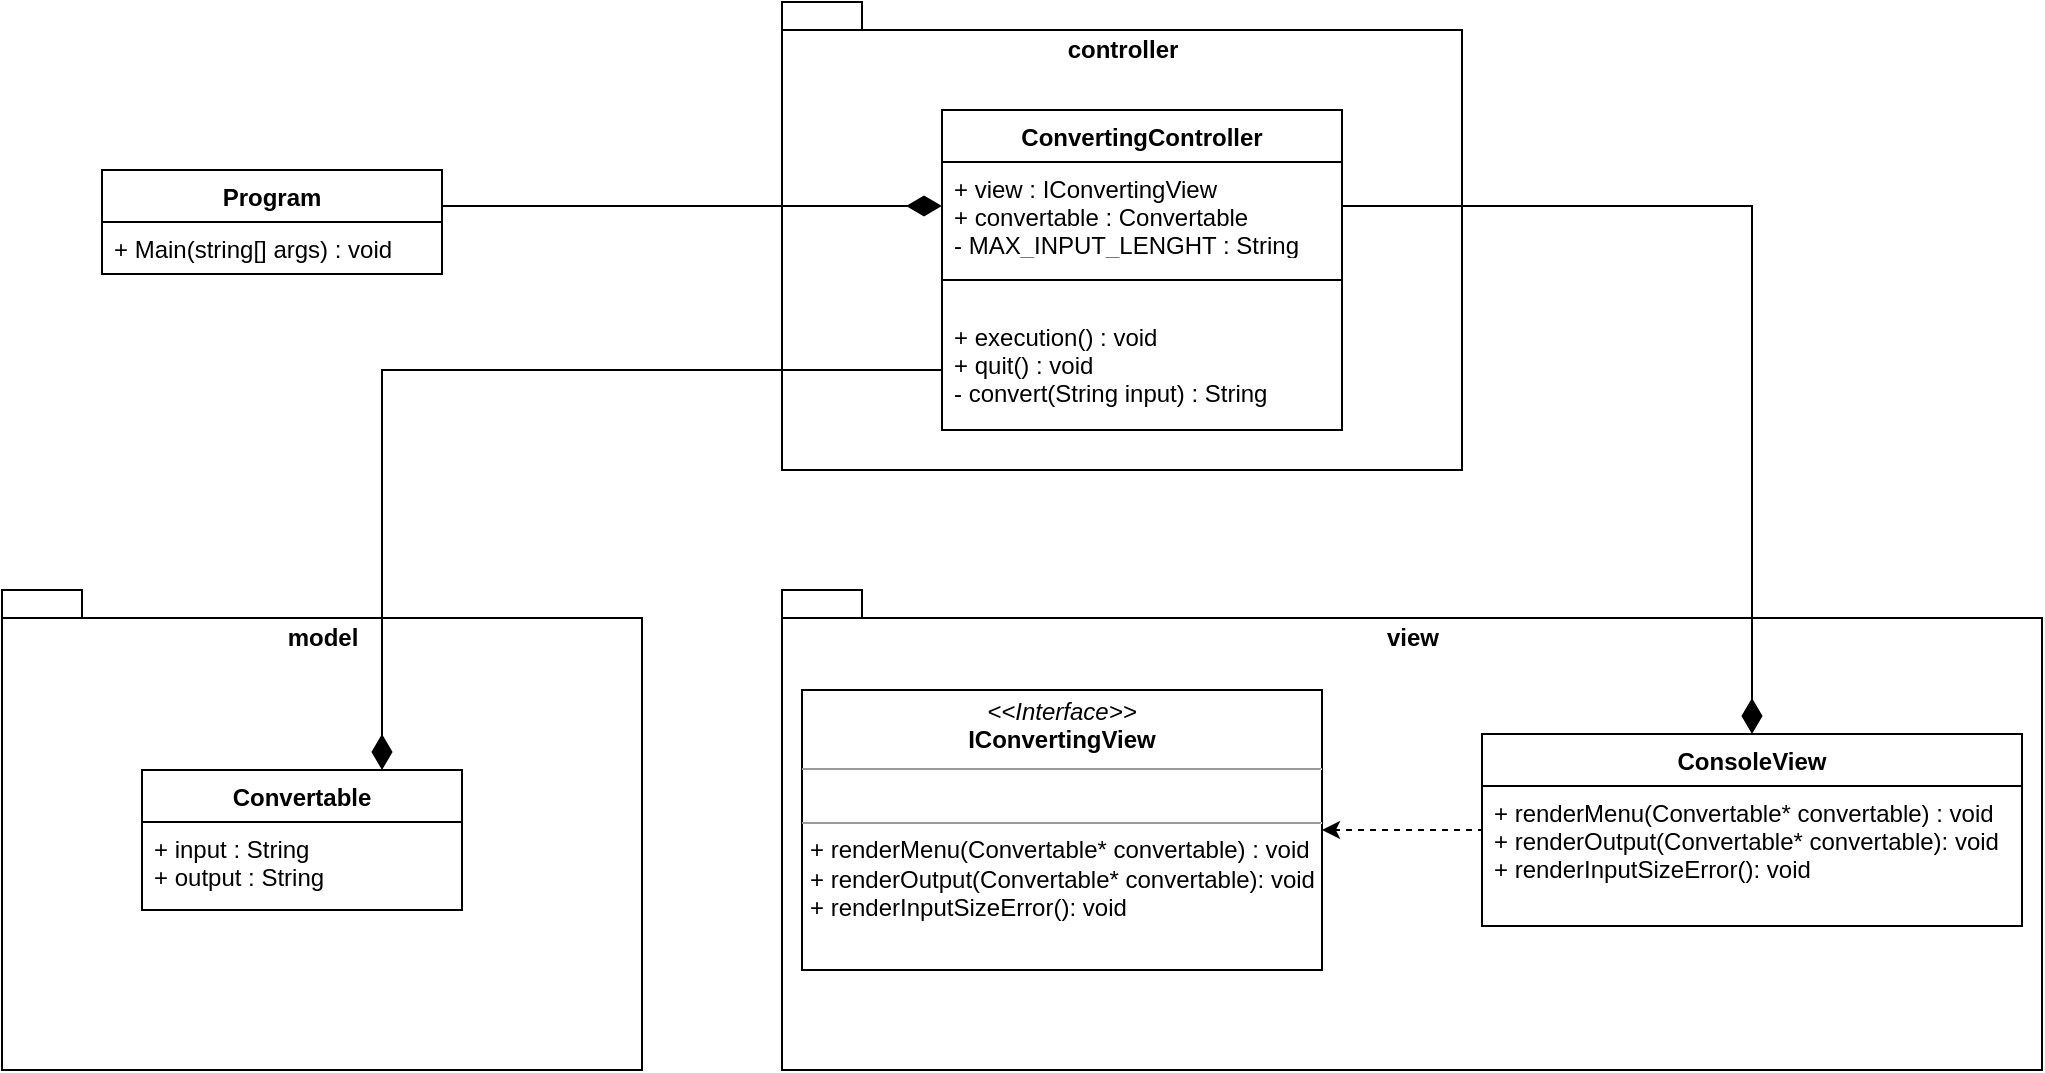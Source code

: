 <mxfile version="13.9.8" type="device"><diagram id="AZf_8bn_4g_K0_PC0I1f" name="Page-1"><mxGraphModel dx="903" dy="533" grid="1" gridSize="10" guides="1" tooltips="1" connect="1" arrows="1" fold="1" page="1" pageScale="1" pageWidth="827" pageHeight="1169" math="0" shadow="0"><root><mxCell id="0"/><mxCell id="1" parent="0"/><mxCell id="IYIs9gNq4kozGXXs4mrz-1" value="Program" style="swimlane;fontStyle=1;align=center;verticalAlign=top;childLayout=stackLayout;horizontal=1;startSize=26;horizontalStack=0;resizeParent=1;resizeParentMax=0;resizeLast=0;collapsible=1;marginBottom=0;" vertex="1" parent="1"><mxGeometry x="100" y="120" width="170" height="52" as="geometry"/></mxCell><mxCell id="IYIs9gNq4kozGXXs4mrz-4" value="+ Main(string[] args) : void" style="text;align=left;verticalAlign=top;spacingLeft=4;spacingRight=4;overflow=hidden;rotatable=0;points=[[0,0.5],[1,0.5]];portConstraint=eastwest;fillColor=#ffffff;strokeColor=#000000;" vertex="1" parent="IYIs9gNq4kozGXXs4mrz-1"><mxGeometry y="26" width="170" height="26" as="geometry"/></mxCell><mxCell id="IYIs9gNq4kozGXXs4mrz-5" value="&lt;span&gt;model&lt;/span&gt;" style="shape=folder;fontStyle=1;spacingTop=10;tabWidth=40;tabHeight=14;tabPosition=left;html=1;verticalAlign=top;align=center;" vertex="1" parent="1"><mxGeometry x="50" y="330" width="320" height="240" as="geometry"/></mxCell><mxCell id="IYIs9gNq4kozGXXs4mrz-6" value="view" style="shape=folder;fontStyle=1;spacingTop=10;tabWidth=40;tabHeight=14;tabPosition=left;html=1;align=center;verticalAlign=top;" vertex="1" parent="1"><mxGeometry x="440" y="330" width="630" height="240" as="geometry"/></mxCell><mxCell id="IYIs9gNq4kozGXXs4mrz-7" value="controller" style="shape=folder;fontStyle=1;spacingTop=10;tabWidth=40;tabHeight=14;tabPosition=left;html=1;align=center;verticalAlign=top;" vertex="1" parent="1"><mxGeometry x="440" y="36" width="340" height="234" as="geometry"/></mxCell><mxCell id="IYIs9gNq4kozGXXs4mrz-8" value="Convertable" style="swimlane;fontStyle=1;align=center;verticalAlign=top;childLayout=stackLayout;horizontal=1;startSize=26;horizontalStack=0;resizeParent=1;resizeParentMax=0;resizeLast=0;collapsible=1;marginBottom=0;" vertex="1" parent="1"><mxGeometry x="120" y="420" width="160" height="70" as="geometry"/></mxCell><mxCell id="IYIs9gNq4kozGXXs4mrz-9" value="+ input : String&#10;+ output : String" style="text;strokeColor=none;fillColor=none;align=left;verticalAlign=top;spacingLeft=4;spacingRight=4;overflow=hidden;rotatable=0;points=[[0,0.5],[1,0.5]];portConstraint=eastwest;" vertex="1" parent="IYIs9gNq4kozGXXs4mrz-8"><mxGeometry y="26" width="160" height="44" as="geometry"/></mxCell><mxCell id="IYIs9gNq4kozGXXs4mrz-12" value="ConsoleView" style="swimlane;fontStyle=1;align=center;verticalAlign=top;childLayout=stackLayout;horizontal=1;startSize=26;horizontalStack=0;resizeParent=1;resizeParentMax=0;resizeLast=0;collapsible=1;marginBottom=0;" vertex="1" parent="1"><mxGeometry x="790" y="402" width="270" height="96" as="geometry"/></mxCell><mxCell id="IYIs9gNq4kozGXXs4mrz-15" value="+ renderMenu(Convertable* convertable) : void&#10;+ renderOutput(Convertable* convertable): void&#10;+ renderInputSizeError(): void" style="text;strokeColor=none;fillColor=none;align=left;verticalAlign=top;spacingLeft=4;spacingRight=4;overflow=hidden;rotatable=0;points=[[0,0.5],[1,0.5]];portConstraint=eastwest;" vertex="1" parent="IYIs9gNq4kozGXXs4mrz-12"><mxGeometry y="26" width="270" height="70" as="geometry"/></mxCell><mxCell id="IYIs9gNq4kozGXXs4mrz-16" value="ConvertingController" style="swimlane;fontStyle=1;align=center;verticalAlign=top;childLayout=stackLayout;horizontal=1;startSize=26;horizontalStack=0;resizeParent=1;resizeParentMax=0;resizeLast=0;collapsible=1;marginBottom=0;" vertex="1" parent="1"><mxGeometry x="520" y="90" width="200" height="160" as="geometry"/></mxCell><mxCell id="IYIs9gNq4kozGXXs4mrz-17" value="+ view : IConvertingView&#10;+ convertable : Convertable&#10;- MAX_INPUT_LENGHT : String" style="text;strokeColor=none;fillColor=none;align=left;verticalAlign=top;spacingLeft=4;spacingRight=4;overflow=hidden;rotatable=0;points=[[0,0.5],[1,0.5]];portConstraint=eastwest;" vertex="1" parent="IYIs9gNq4kozGXXs4mrz-16"><mxGeometry y="26" width="200" height="44" as="geometry"/></mxCell><mxCell id="IYIs9gNq4kozGXXs4mrz-18" value="" style="line;strokeWidth=1;fillColor=none;align=left;verticalAlign=middle;spacingTop=-1;spacingLeft=3;spacingRight=3;rotatable=0;labelPosition=right;points=[];portConstraint=eastwest;" vertex="1" parent="IYIs9gNq4kozGXXs4mrz-16"><mxGeometry y="70" width="200" height="30" as="geometry"/></mxCell><mxCell id="IYIs9gNq4kozGXXs4mrz-19" value="+ execution() : void&#10;+ quit() : void&#10;- convert(String input) : String " style="text;strokeColor=none;fillColor=none;align=left;verticalAlign=top;spacingLeft=4;spacingRight=4;overflow=hidden;rotatable=0;points=[[0,0.5],[1,0.5]];portConstraint=eastwest;" vertex="1" parent="IYIs9gNq4kozGXXs4mrz-16"><mxGeometry y="100" width="200" height="60" as="geometry"/></mxCell><mxCell id="IYIs9gNq4kozGXXs4mrz-20" value="&lt;p style=&quot;margin: 0px ; margin-top: 4px ; text-align: center&quot;&gt;&lt;i&gt;&amp;lt;&amp;lt;Interface&amp;gt;&amp;gt;&lt;/i&gt;&lt;br&gt;&lt;b&gt;IConvertingView&lt;/b&gt;&lt;/p&gt;&lt;hr size=&quot;1&quot;&gt;&lt;p style=&quot;margin: 0px ; margin-left: 4px&quot;&gt;&lt;br&gt;&lt;/p&gt;&lt;hr size=&quot;1&quot;&gt;&lt;p style=&quot;margin: 0px ; margin-left: 4px&quot;&gt;+ renderMenu(Convertable* convertable) : void&lt;br style=&quot;padding: 0px ; margin: 0px&quot;&gt;+ renderOutput(Convertable* convertable): void&lt;br&gt;&lt;/p&gt;&lt;p style=&quot;margin: 0px ; margin-left: 4px&quot;&gt;+ renderInputSizeError(): void&lt;/p&gt;" style="verticalAlign=top;align=left;overflow=fill;fontSize=12;fontFamily=Helvetica;html=1;" vertex="1" parent="1"><mxGeometry x="450" y="380" width="260" height="140" as="geometry"/></mxCell><mxCell id="IYIs9gNq4kozGXXs4mrz-22" style="edgeStyle=orthogonalEdgeStyle;rounded=0;orthogonalLoop=1;jettySize=auto;html=1;exitX=0;exitY=0.5;exitDx=0;exitDy=0;entryX=1;entryY=0.5;entryDx=0;entryDy=0;dashed=1;" edge="1" parent="1" source="IYIs9gNq4kozGXXs4mrz-15" target="IYIs9gNq4kozGXXs4mrz-20"><mxGeometry relative="1" as="geometry"><Array as="points"><mxPoint x="790" y="450"/></Array></mxGeometry></mxCell><mxCell id="IYIs9gNq4kozGXXs4mrz-23" style="edgeStyle=orthogonalEdgeStyle;rounded=0;orthogonalLoop=1;jettySize=auto;html=1;exitX=1;exitY=0.5;exitDx=0;exitDy=0;entryX=0.5;entryY=0;entryDx=0;entryDy=0;endArrow=diamondThin;endFill=1;endSize=15;" edge="1" parent="1" source="IYIs9gNq4kozGXXs4mrz-17" target="IYIs9gNq4kozGXXs4mrz-12"><mxGeometry relative="1" as="geometry"/></mxCell><mxCell id="IYIs9gNq4kozGXXs4mrz-24" style="edgeStyle=orthogonalEdgeStyle;rounded=0;orthogonalLoop=1;jettySize=auto;html=1;exitX=0;exitY=0.5;exitDx=0;exitDy=0;entryX=0.75;entryY=0;entryDx=0;entryDy=0;endArrow=diamondThin;endFill=1;endSize=15;" edge="1" parent="1" source="IYIs9gNq4kozGXXs4mrz-19" target="IYIs9gNq4kozGXXs4mrz-8"><mxGeometry relative="1" as="geometry"/></mxCell><mxCell id="IYIs9gNq4kozGXXs4mrz-25" style="edgeStyle=orthogonalEdgeStyle;rounded=0;orthogonalLoop=1;jettySize=auto;html=1;exitX=1;exitY=0.25;exitDx=0;exitDy=0;entryX=0;entryY=0.5;entryDx=0;entryDy=0;endArrow=diamondThin;endFill=1;endSize=15;" edge="1" parent="1" source="IYIs9gNq4kozGXXs4mrz-1" target="IYIs9gNq4kozGXXs4mrz-17"><mxGeometry relative="1" as="geometry"><Array as="points"><mxPoint x="270" y="138"/></Array></mxGeometry></mxCell></root></mxGraphModel></diagram></mxfile>
